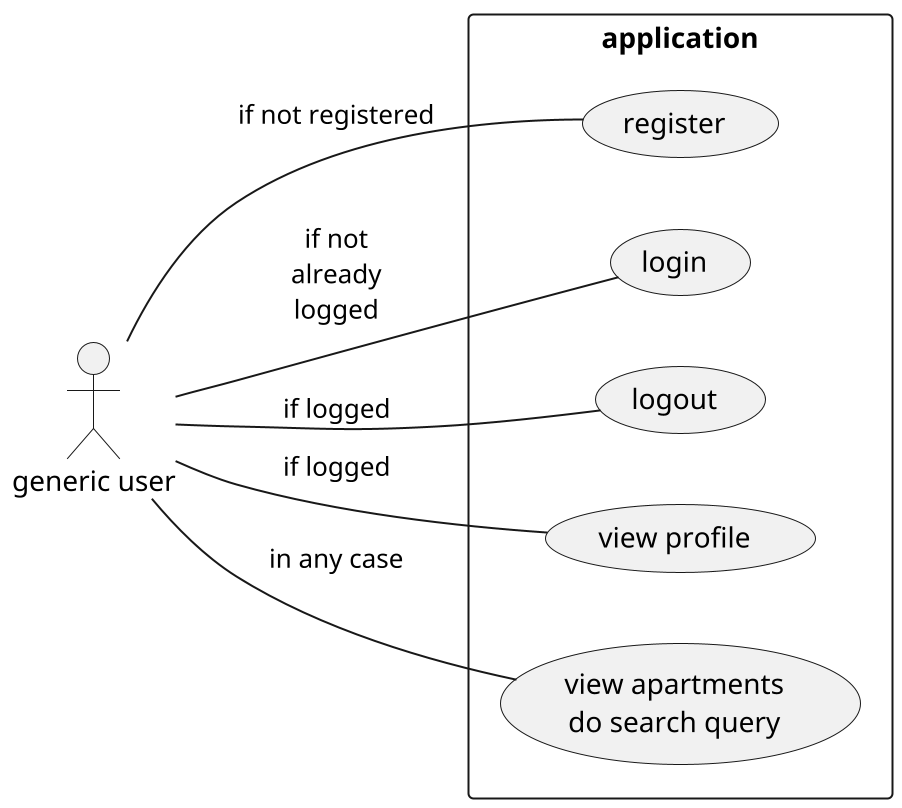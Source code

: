 @startuml useraccess
scale 2
left to right direction
skinparam packageStyle rect

actor "generic user"

rectangle "application" {
    (generic user) -- (register) : if not registered
    (generic user) -- (login) : if not\nalready\nlogged
    (generic user) -- (logout) : if logged
    (generic user) -- (view profile) : if logged
    (generic user) -- (view apartments\ndo search query) : in any case
}

@enduml